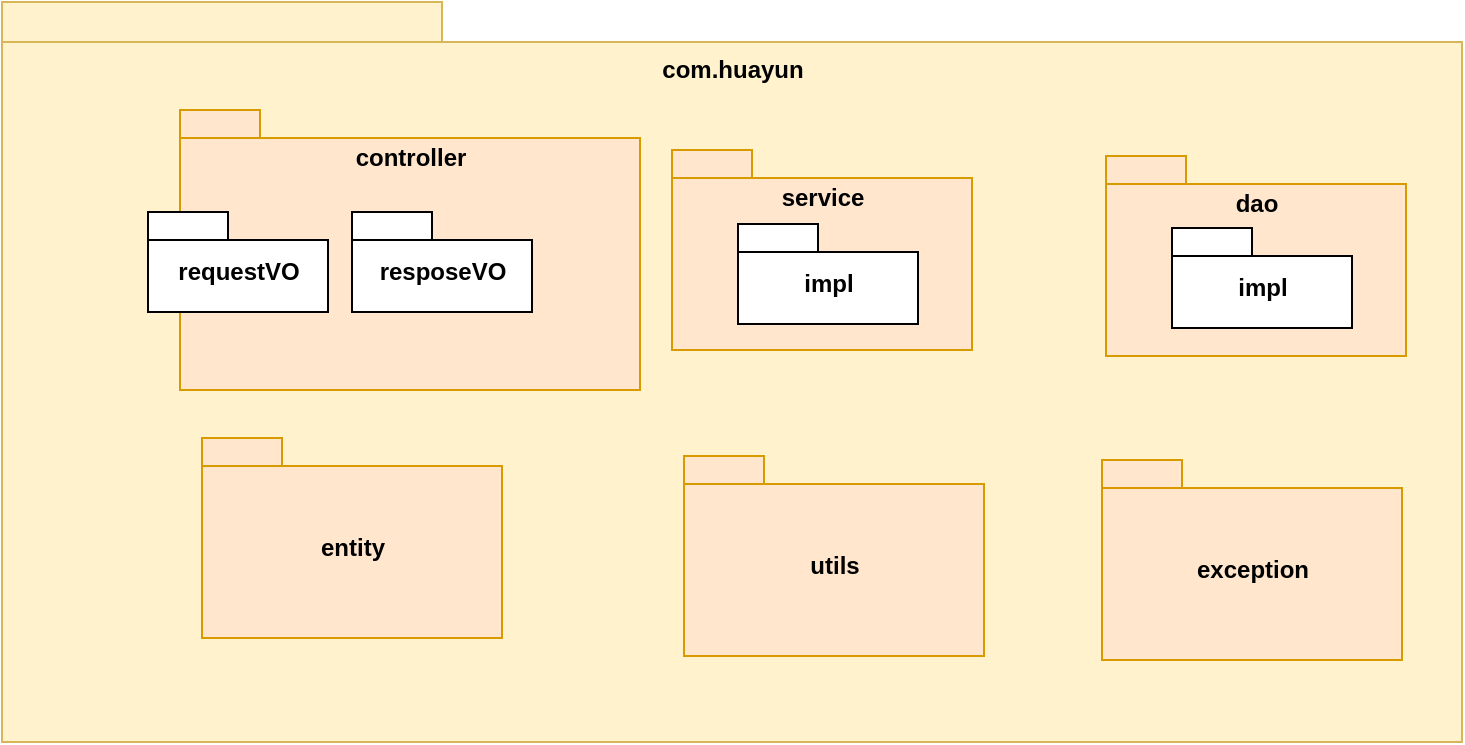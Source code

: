 <mxfile version="20.0.3" type="github">
  <diagram id="-yz2T1mOu4Fy1w3xpy8L" name="Page-1">
    <mxGraphModel dx="981" dy="503" grid="1" gridSize="10" guides="1" tooltips="1" connect="1" arrows="1" fold="1" page="1" pageScale="1" pageWidth="827" pageHeight="1169" math="0" shadow="0">
      <root>
        <mxCell id="0" />
        <mxCell id="1" parent="0" />
        <mxCell id="-uH1XeUTPufhPMCJsygV-8" value="com.huayun" style="shape=folder;fontStyle=1;spacingTop=20;tabWidth=220;tabHeight=20;tabPosition=left;html=1;labelPosition=center;verticalLabelPosition=middle;align=center;verticalAlign=top;textDirection=rtl;fillColor=#fff2cc;strokeColor=#d6b656;" parent="1" vertex="1">
          <mxGeometry x="40" y="230" width="730" height="370" as="geometry" />
        </mxCell>
        <mxCell id="-uH1XeUTPufhPMCJsygV-9" value="controller" style="shape=folder;fontStyle=1;spacingTop=10;tabWidth=40;tabHeight=14;tabPosition=left;html=1;verticalAlign=top;fillColor=#ffe6cc;strokeColor=#d79b00;" parent="1" vertex="1">
          <mxGeometry x="129" y="284" width="230" height="140" as="geometry" />
        </mxCell>
        <mxCell id="-uH1XeUTPufhPMCJsygV-13" value="requestVO" style="shape=folder;fontStyle=1;spacingTop=10;tabWidth=40;tabHeight=14;tabPosition=left;html=1;verticalAlign=middle;" parent="1" vertex="1">
          <mxGeometry x="113" y="335" width="90" height="50" as="geometry" />
        </mxCell>
        <mxCell id="-uH1XeUTPufhPMCJsygV-14" value="resposeVO" style="shape=folder;fontStyle=1;spacingTop=10;tabWidth=40;tabHeight=14;tabPosition=left;html=1;verticalAlign=middle;" parent="1" vertex="1">
          <mxGeometry x="215" y="335" width="90" height="50" as="geometry" />
        </mxCell>
        <mxCell id="-uH1XeUTPufhPMCJsygV-15" value="service" style="shape=folder;fontStyle=1;spacingTop=10;tabWidth=40;tabHeight=14;tabPosition=left;html=1;verticalAlign=top;fillColor=#ffe6cc;strokeColor=#d79b00;" parent="1" vertex="1">
          <mxGeometry x="375" y="304" width="150" height="100" as="geometry" />
        </mxCell>
        <mxCell id="-uH1XeUTPufhPMCJsygV-16" value="impl" style="shape=folder;fontStyle=1;spacingTop=10;tabWidth=40;tabHeight=14;tabPosition=left;html=1;verticalAlign=middle;" parent="1" vertex="1">
          <mxGeometry x="408" y="341" width="90" height="50" as="geometry" />
        </mxCell>
        <mxCell id="-uH1XeUTPufhPMCJsygV-22" value="dao" style="shape=folder;fontStyle=1;spacingTop=10;tabWidth=40;tabHeight=14;tabPosition=left;html=1;verticalAlign=top;fillColor=#ffe6cc;strokeColor=#d79b00;" parent="1" vertex="1">
          <mxGeometry x="592" y="307" width="150" height="100" as="geometry" />
        </mxCell>
        <mxCell id="-uH1XeUTPufhPMCJsygV-23" value="impl" style="shape=folder;fontStyle=1;spacingTop=10;tabWidth=40;tabHeight=14;tabPosition=left;html=1;verticalAlign=middle;" parent="1" vertex="1">
          <mxGeometry x="625" y="343" width="90" height="50" as="geometry" />
        </mxCell>
        <mxCell id="-uH1XeUTPufhPMCJsygV-24" value="entity" style="shape=folder;fontStyle=1;spacingTop=10;tabWidth=40;tabHeight=14;tabPosition=left;html=1;verticalAlign=middle;fillColor=#ffe6cc;strokeColor=#d79b00;" parent="1" vertex="1">
          <mxGeometry x="140" y="448" width="150" height="100" as="geometry" />
        </mxCell>
        <mxCell id="-uH1XeUTPufhPMCJsygV-25" value="utils" style="shape=folder;fontStyle=1;spacingTop=10;tabWidth=40;tabHeight=14;tabPosition=left;html=1;verticalAlign=middle;fillColor=#ffe6cc;strokeColor=#d79b00;" parent="1" vertex="1">
          <mxGeometry x="381" y="457" width="150" height="100" as="geometry" />
        </mxCell>
        <mxCell id="-uH1XeUTPufhPMCJsygV-26" value="exception" style="shape=folder;fontStyle=1;spacingTop=10;tabWidth=40;tabHeight=14;tabPosition=left;html=1;verticalAlign=middle;fillColor=#ffe6cc;strokeColor=#d79b00;" parent="1" vertex="1">
          <mxGeometry x="590" y="459" width="150" height="100" as="geometry" />
        </mxCell>
      </root>
    </mxGraphModel>
  </diagram>
</mxfile>
